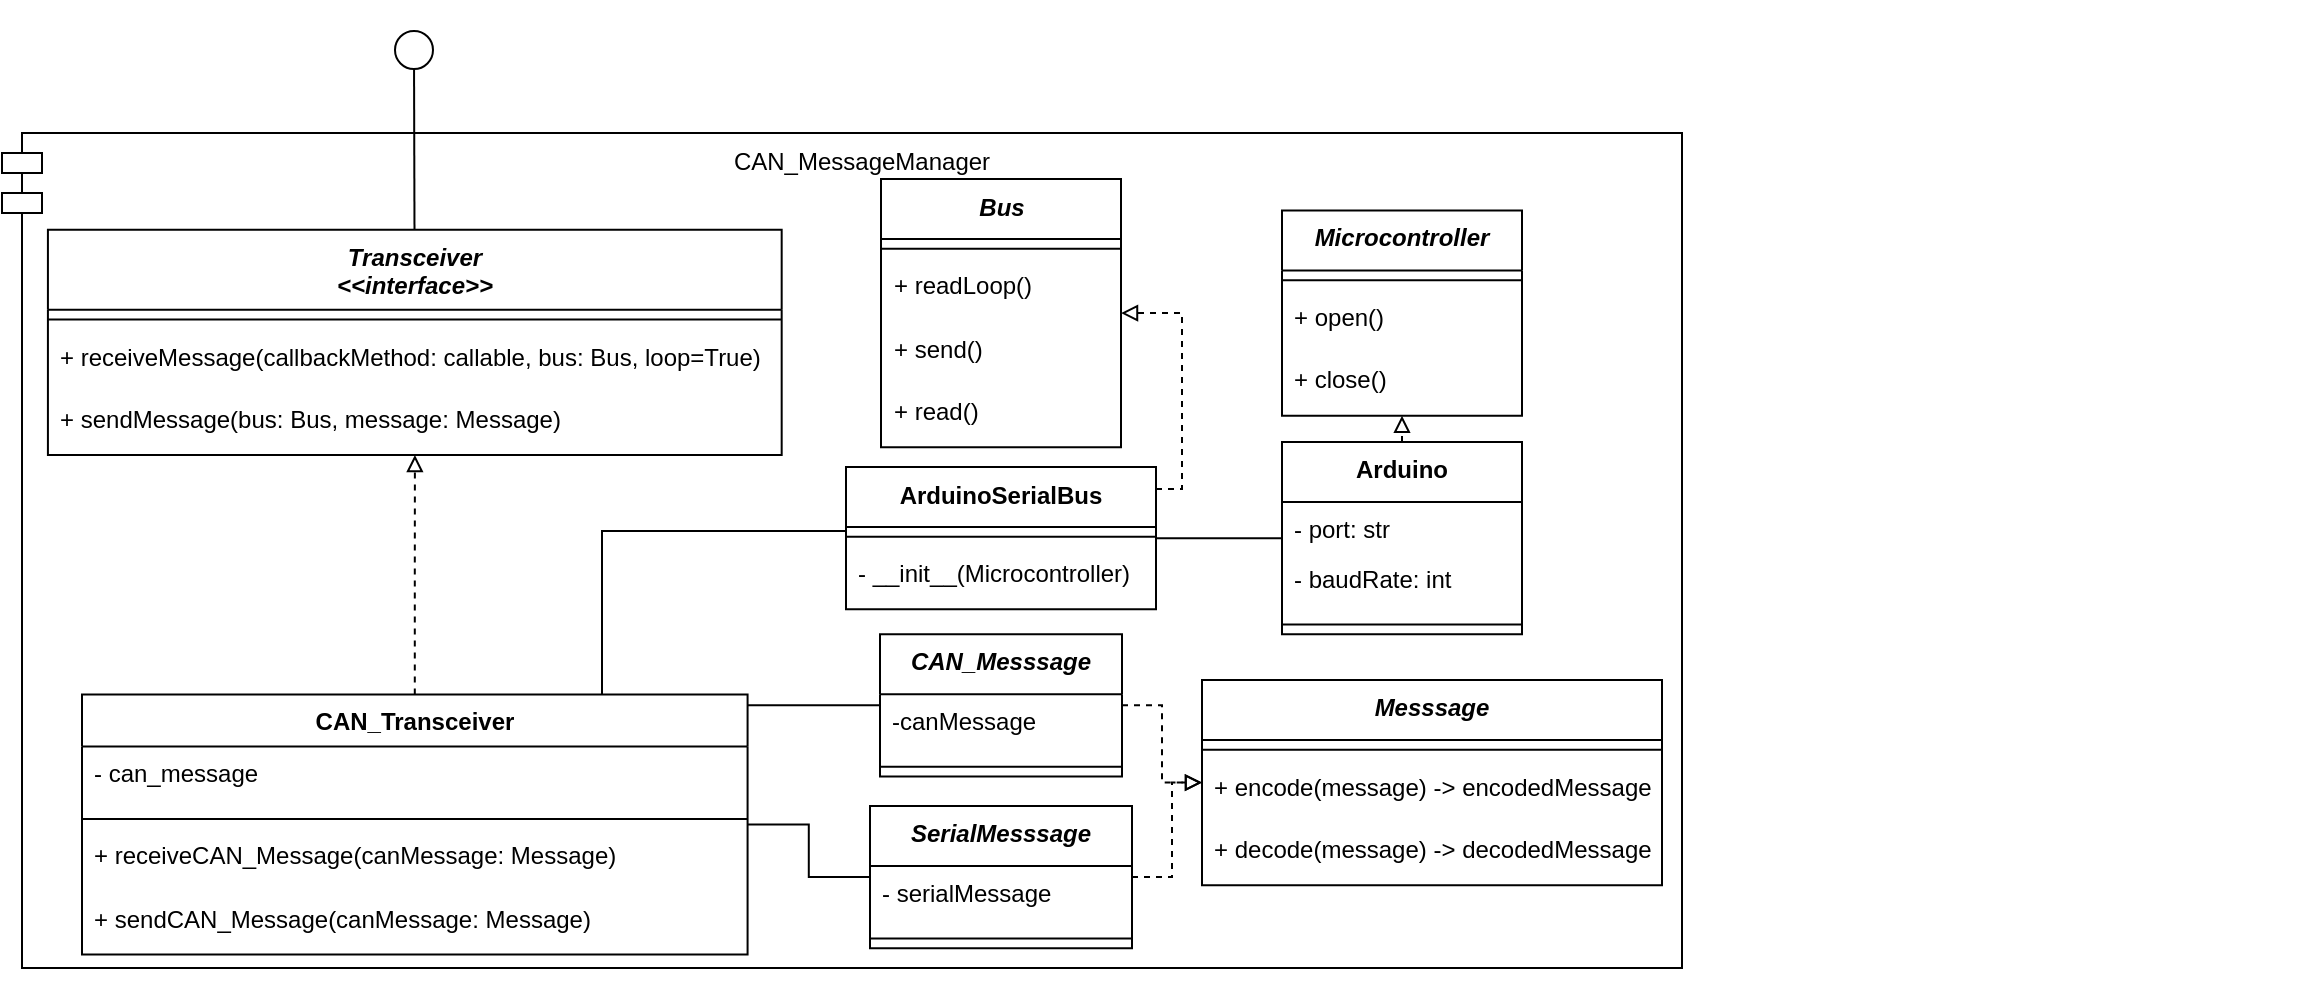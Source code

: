 <mxfile version="20.5.3" type="embed"><diagram name="Seite-1" id="-2VjJTFV00PebQVn-Hf1"><mxGraphModel dx="1227" dy="1118" grid="1" gridSize="10" guides="1" tooltips="1" connect="1" arrows="1" fold="1" page="1" pageScale="1" pageWidth="827" pageHeight="1169" math="0" shadow="0"><root><mxCell id="0"/><mxCell id="1" parent="0"/><mxCell id="32" value="" style="group" parent="1" vertex="1" connectable="0"><mxGeometry x="20" y="95" width="1150" height="490" as="geometry"/></mxCell><mxCell id="2" value="" style="group" parent="32" vertex="1" connectable="0"><mxGeometry x="-10" y="42.343" width="1150" height="441.61" as="geometry"/></mxCell><mxCell id="99" value="" style="group" vertex="1" connectable="0" parent="2"><mxGeometry y="24.2" width="840" height="417.41" as="geometry"/></mxCell><mxCell id="ngzUgmsreJfInocwCasy-2" value="CAN_MessageManager" style="shape=module;align=left;spacingLeft=20;align=center;verticalAlign=top;whiteSpace=wrap;html=1;" parent="99" vertex="1"><mxGeometry width="840" height="417.41" as="geometry"/></mxCell><mxCell id="ngzUgmsreJfInocwCasy-3" value="CAN_Transceiver" style="swimlane;fontStyle=1;align=center;verticalAlign=top;childLayout=stackLayout;horizontal=1;startSize=26;horizontalStack=0;resizeParent=1;resizeParentMax=0;resizeLast=0;collapsible=1;marginBottom=0;whiteSpace=wrap;html=1;" parent="99" vertex="1"><mxGeometry x="40" y="280.689" width="332.79" height="130.049" as="geometry"/></mxCell><mxCell id="ngzUgmsreJfInocwCasy-4" value="- can_message" style="text;strokeColor=none;fillColor=none;align=left;verticalAlign=top;spacingLeft=4;spacingRight=4;overflow=hidden;rotatable=0;points=[[0,0.5],[1,0.5]];portConstraint=eastwest;whiteSpace=wrap;html=1;" parent="ngzUgmsreJfInocwCasy-3" vertex="1"><mxGeometry y="26" width="332.79" height="31.457" as="geometry"/></mxCell><mxCell id="ngzUgmsreJfInocwCasy-5" value="" style="line;strokeWidth=1;fillColor=none;align=left;verticalAlign=middle;spacingTop=-1;spacingLeft=3;spacingRight=3;rotatable=0;labelPosition=right;points=[];portConstraint=eastwest;strokeColor=inherit;" parent="ngzUgmsreJfInocwCasy-3" vertex="1"><mxGeometry y="57.457" width="332.79" height="9.679" as="geometry"/></mxCell><mxCell id="IL8WAM_x9eWzcNovHGls-12" value="+ receiveCAN_Message(canMessage: Message)" style="text;strokeColor=none;fillColor=none;align=left;verticalAlign=top;spacingLeft=4;spacingRight=4;overflow=hidden;rotatable=0;points=[[0,0.5],[1,0.5]];portConstraint=eastwest;whiteSpace=wrap;html=1;" parent="ngzUgmsreJfInocwCasy-3" vertex="1"><mxGeometry y="67.136" width="332.79" height="31.457" as="geometry"/></mxCell><mxCell id="IL8WAM_x9eWzcNovHGls-13" value="+ sendCAN_Message(canMessage: Message)" style="text;strokeColor=none;fillColor=none;align=left;verticalAlign=top;spacingLeft=4;spacingRight=4;overflow=hidden;rotatable=0;points=[[0,0.5],[1,0.5]];portConstraint=eastwest;whiteSpace=wrap;html=1;" parent="ngzUgmsreJfInocwCasy-3" vertex="1"><mxGeometry y="98.593" width="332.79" height="31.457" as="geometry"/></mxCell><mxCell id="IL8WAM_x9eWzcNovHGls-1" value="&lt;i&gt;Transceiver&lt;br&gt;&amp;lt;&amp;lt;interface&amp;gt;&amp;gt;&lt;br&gt;&lt;/i&gt;" style="swimlane;fontStyle=1;align=center;verticalAlign=top;childLayout=stackLayout;horizontal=1;startSize=40;horizontalStack=0;resizeParent=1;resizeParentMax=0;resizeLast=0;collapsible=1;marginBottom=0;whiteSpace=wrap;html=1;" parent="99" vertex="1"><mxGeometry x="22.96" y="48.393" width="366.88" height="112.593" as="geometry"/></mxCell><mxCell id="IL8WAM_x9eWzcNovHGls-3" value="" style="line;strokeWidth=1;fillColor=none;align=left;verticalAlign=middle;spacingTop=-1;spacingLeft=3;spacingRight=3;rotatable=0;labelPosition=right;points=[];portConstraint=eastwest;strokeColor=inherit;" parent="IL8WAM_x9eWzcNovHGls-1" vertex="1"><mxGeometry y="40" width="366.88" height="9.679" as="geometry"/></mxCell><mxCell id="IL8WAM_x9eWzcNovHGls-4" value="+ receiveMessage(callbackMethod: callable, bus: Bus, loop=True)&amp;nbsp;" style="text;strokeColor=none;fillColor=none;align=left;verticalAlign=top;spacingLeft=4;spacingRight=4;overflow=hidden;rotatable=0;points=[[0,0.5],[1,0.5]];portConstraint=eastwest;whiteSpace=wrap;html=1;" parent="IL8WAM_x9eWzcNovHGls-1" vertex="1"><mxGeometry y="49.679" width="366.88" height="31.457" as="geometry"/></mxCell><mxCell id="IL8WAM_x9eWzcNovHGls-5" value="+ sendMessage(bus: Bus, message: Message)" style="text;strokeColor=none;fillColor=none;align=left;verticalAlign=top;spacingLeft=4;spacingRight=4;overflow=hidden;rotatable=0;points=[[0,0.5],[1,0.5]];portConstraint=eastwest;whiteSpace=wrap;html=1;" parent="IL8WAM_x9eWzcNovHGls-1" vertex="1"><mxGeometry y="81.136" width="366.88" height="31.457" as="geometry"/></mxCell><mxCell id="IL8WAM_x9eWzcNovHGls-6" style="edgeStyle=orthogonalEdgeStyle;rounded=0;orthogonalLoop=1;jettySize=auto;html=1;dashed=1;endArrow=block;endFill=0;" parent="99" source="ngzUgmsreJfInocwCasy-3" target="IL8WAM_x9eWzcNovHGls-1" edge="1"><mxGeometry relative="1" as="geometry"/></mxCell><mxCell id="3" value="&lt;i&gt;Bus&lt;/i&gt;&lt;i&gt;&lt;br&gt;&lt;/i&gt;" style="swimlane;fontStyle=1;align=center;verticalAlign=top;childLayout=stackLayout;horizontal=1;startSize=30;horizontalStack=0;resizeParent=1;resizeParentMax=0;resizeLast=0;collapsible=1;marginBottom=0;whiteSpace=wrap;html=1;" parent="99" vertex="1"><mxGeometry x="439.5" y="22.985" width="120" height="134.049" as="geometry"/></mxCell><mxCell id="4" value="" style="line;strokeWidth=1;fillColor=none;align=left;verticalAlign=middle;spacingTop=-1;spacingLeft=3;spacingRight=3;rotatable=0;labelPosition=right;points=[];portConstraint=eastwest;strokeColor=inherit;" parent="3" vertex="1"><mxGeometry y="30" width="120" height="9.679" as="geometry"/></mxCell><mxCell id="7" value="+ readLoop()" style="text;strokeColor=none;fillColor=none;align=left;verticalAlign=top;spacingLeft=4;spacingRight=4;overflow=hidden;rotatable=0;points=[[0,0.5],[1,0.5]];portConstraint=eastwest;whiteSpace=wrap;html=1;" parent="3" vertex="1"><mxGeometry y="39.679" width="120" height="31.457" as="geometry"/></mxCell><mxCell id="8" value="+ send()" style="text;strokeColor=none;fillColor=none;align=left;verticalAlign=top;spacingLeft=4;spacingRight=4;overflow=hidden;rotatable=0;points=[[0,0.5],[1,0.5]];portConstraint=eastwest;whiteSpace=wrap;html=1;" parent="3" vertex="1"><mxGeometry y="71.136" width="120" height="31.457" as="geometry"/></mxCell><mxCell id="95" value="+ read()" style="text;strokeColor=none;fillColor=none;align=left;verticalAlign=top;spacingLeft=4;spacingRight=4;overflow=hidden;rotatable=0;points=[[0,0.5],[1,0.5]];portConstraint=eastwest;whiteSpace=wrap;html=1;" parent="3" vertex="1"><mxGeometry y="102.593" width="120" height="31.457" as="geometry"/></mxCell><mxCell id="28" style="edgeStyle=orthogonalEdgeStyle;rounded=0;orthogonalLoop=1;jettySize=auto;html=1;endArrow=none;endFill=0;" parent="99" source="9" target="ngzUgmsreJfInocwCasy-3" edge="1"><mxGeometry relative="1" as="geometry"/></mxCell><mxCell id="9" value="&lt;i&gt;SerialMesssage&lt;br&gt;&lt;/i&gt;" style="swimlane;fontStyle=1;align=center;verticalAlign=top;childLayout=stackLayout;horizontal=1;startSize=30;horizontalStack=0;resizeParent=1;resizeParentMax=0;resizeLast=0;collapsible=1;marginBottom=0;whiteSpace=wrap;html=1;" parent="99" vertex="1"><mxGeometry x="434" y="336.453" width="131" height="71.136" as="geometry"/></mxCell><mxCell id="34" value="- serialMessage" style="text;strokeColor=none;fillColor=none;align=left;verticalAlign=top;spacingLeft=4;spacingRight=4;overflow=hidden;rotatable=0;points=[[0,0.5],[1,0.5]];portConstraint=eastwest;whiteSpace=wrap;html=1;" parent="9" vertex="1"><mxGeometry y="30" width="131" height="31.457" as="geometry"/></mxCell><mxCell id="10" value="" style="line;strokeWidth=1;fillColor=none;align=left;verticalAlign=middle;spacingTop=-1;spacingLeft=3;spacingRight=3;rotatable=0;labelPosition=right;points=[];portConstraint=eastwest;strokeColor=inherit;" parent="9" vertex="1"><mxGeometry y="61.457" width="131" height="9.679" as="geometry"/></mxCell><mxCell id="15" value="&lt;i&gt;Messsage&lt;br&gt;&lt;/i&gt;" style="swimlane;fontStyle=1;align=center;verticalAlign=top;childLayout=stackLayout;horizontal=1;startSize=30;horizontalStack=0;resizeParent=1;resizeParentMax=0;resizeLast=0;collapsible=1;marginBottom=0;whiteSpace=wrap;html=1;" parent="99" vertex="1"><mxGeometry x="600" y="273.457" width="230" height="102.593" as="geometry"/></mxCell><mxCell id="16" value="" style="line;strokeWidth=1;fillColor=none;align=left;verticalAlign=middle;spacingTop=-1;spacingLeft=3;spacingRight=3;rotatable=0;labelPosition=right;points=[];portConstraint=eastwest;strokeColor=inherit;" parent="15" vertex="1"><mxGeometry y="30" width="230" height="9.679" as="geometry"/></mxCell><mxCell id="17" value="+ encode(message) -&amp;gt; encodedMessage" style="text;strokeColor=none;fillColor=none;align=left;verticalAlign=top;spacingLeft=4;spacingRight=4;overflow=hidden;rotatable=0;points=[[0,0.5],[1,0.5]];portConstraint=eastwest;whiteSpace=wrap;html=1;" parent="15" vertex="1"><mxGeometry y="39.679" width="230" height="31.457" as="geometry"/></mxCell><mxCell id="18" value="+ decode(message) -&amp;gt; decodedMessage" style="text;strokeColor=none;fillColor=none;align=left;verticalAlign=top;spacingLeft=4;spacingRight=4;overflow=hidden;rotatable=0;points=[[0,0.5],[1,0.5]];portConstraint=eastwest;whiteSpace=wrap;html=1;" parent="15" vertex="1"><mxGeometry y="71.136" width="230" height="31.457" as="geometry"/></mxCell><mxCell id="29" style="edgeStyle=orthogonalEdgeStyle;rounded=0;orthogonalLoop=1;jettySize=auto;html=1;endArrow=block;endFill=0;dashed=1;" parent="99" source="9" target="15" edge="1"><mxGeometry relative="1" as="geometry"/></mxCell><mxCell id="98" style="edgeStyle=orthogonalEdgeStyle;rounded=0;orthogonalLoop=1;jettySize=auto;html=1;endArrow=block;endFill=0;dashed=1;" parent="99" source="19" target="3" edge="1"><mxGeometry relative="1" as="geometry"><Array as="points"><mxPoint x="590" y="178"/><mxPoint x="590" y="90"/></Array></mxGeometry></mxCell><mxCell id="19" value="ArduinoSerialBus" style="swimlane;fontStyle=1;align=center;verticalAlign=top;childLayout=stackLayout;horizontal=1;startSize=30;horizontalStack=0;resizeParent=1;resizeParentMax=0;resizeLast=0;collapsible=1;marginBottom=0;whiteSpace=wrap;html=1;" parent="99" vertex="1"><mxGeometry x="422" y="166.964" width="155" height="71.136" as="geometry"/></mxCell><mxCell id="20" value="" style="line;strokeWidth=1;fillColor=none;align=left;verticalAlign=middle;spacingTop=-1;spacingLeft=3;spacingRight=3;rotatable=0;labelPosition=right;points=[];portConstraint=eastwest;strokeColor=inherit;" parent="19" vertex="1"><mxGeometry y="30" width="155" height="9.679" as="geometry"/></mxCell><mxCell id="25" value="- __init__(Microcontroller)" style="text;strokeColor=none;fillColor=none;align=left;verticalAlign=top;spacingLeft=4;spacingRight=4;overflow=hidden;rotatable=0;points=[[0,0.5],[1,0.5]];portConstraint=eastwest;whiteSpace=wrap;html=1;" parent="19" vertex="1"><mxGeometry y="39.679" width="155" height="31.457" as="geometry"/></mxCell><mxCell id="30" style="edgeStyle=orthogonalEdgeStyle;rounded=0;orthogonalLoop=1;jettySize=auto;html=1;endArrow=none;endFill=0;" parent="99" source="ngzUgmsreJfInocwCasy-3" target="19" edge="1"><mxGeometry relative="1" as="geometry"><Array as="points"><mxPoint x="300" y="199.022"/></Array></mxGeometry></mxCell><mxCell id="38" style="edgeStyle=orthogonalEdgeStyle;rounded=0;orthogonalLoop=1;jettySize=auto;html=1;endArrow=block;endFill=0;endSize=6;dashed=1;" parent="99" source="35" target="15" edge="1"><mxGeometry relative="1" as="geometry"/></mxCell><mxCell id="39" style="edgeStyle=orthogonalEdgeStyle;rounded=0;orthogonalLoop=1;jettySize=auto;html=1;endArrow=none;endFill=0;endSize=6;" parent="99" source="35" target="ngzUgmsreJfInocwCasy-3" edge="1"><mxGeometry relative="1" as="geometry"><Array as="points"><mxPoint x="450" y="303.677"/><mxPoint x="450" y="303.677"/></Array></mxGeometry></mxCell><mxCell id="78" value="&lt;i&gt;Microcontroller&lt;/i&gt;&lt;i&gt;&lt;br&gt;&lt;/i&gt;" style="swimlane;fontStyle=1;align=center;verticalAlign=top;childLayout=stackLayout;horizontal=1;startSize=30;horizontalStack=0;resizeParent=1;resizeParentMax=0;resizeLast=0;collapsible=1;marginBottom=0;whiteSpace=wrap;html=1;" parent="99" vertex="1"><mxGeometry x="640" y="38.711" width="120" height="102.593" as="geometry"/></mxCell><mxCell id="79" value="" style="line;strokeWidth=1;fillColor=none;align=left;verticalAlign=middle;spacingTop=-1;spacingLeft=3;spacingRight=3;rotatable=0;labelPosition=right;points=[];portConstraint=eastwest;strokeColor=inherit;" parent="78" vertex="1"><mxGeometry y="30" width="120" height="9.679" as="geometry"/></mxCell><mxCell id="80" value="+ open()" style="text;strokeColor=none;fillColor=none;align=left;verticalAlign=top;spacingLeft=4;spacingRight=4;overflow=hidden;rotatable=0;points=[[0,0.5],[1,0.5]];portConstraint=eastwest;whiteSpace=wrap;html=1;" parent="78" vertex="1"><mxGeometry y="39.679" width="120" height="31.457" as="geometry"/></mxCell><mxCell id="81" value="+ close()" style="text;strokeColor=none;fillColor=none;align=left;verticalAlign=top;spacingLeft=4;spacingRight=4;overflow=hidden;rotatable=0;points=[[0,0.5],[1,0.5]];portConstraint=eastwest;whiteSpace=wrap;html=1;" parent="78" vertex="1"><mxGeometry y="71.136" width="120" height="31.457" as="geometry"/></mxCell><mxCell id="91" style="edgeStyle=orthogonalEdgeStyle;rounded=0;orthogonalLoop=1;jettySize=auto;html=1;dashed=1;endArrow=block;endFill=0;" parent="99" source="86" target="78" edge="1"><mxGeometry relative="1" as="geometry"><Array as="points"><mxPoint x="720" y="120.985"/><mxPoint x="720" y="120.985"/></Array></mxGeometry></mxCell><mxCell id="86" value="Arduino&lt;i&gt;&lt;br&gt;&lt;/i&gt;" style="swimlane;fontStyle=1;align=center;verticalAlign=top;childLayout=stackLayout;horizontal=1;startSize=30;horizontalStack=0;resizeParent=1;resizeParentMax=0;resizeLast=0;collapsible=1;marginBottom=0;whiteSpace=wrap;html=1;" parent="99" vertex="1"><mxGeometry x="640" y="154.505" width="120" height="96.051" as="geometry"/></mxCell><mxCell id="88" value="- port: str" style="text;strokeColor=none;fillColor=none;align=left;verticalAlign=top;spacingLeft=4;spacingRight=4;overflow=hidden;rotatable=0;points=[[0,0.5],[1,0.5]];portConstraint=eastwest;whiteSpace=wrap;html=1;" parent="86" vertex="1"><mxGeometry y="30" width="120" height="24.915" as="geometry"/></mxCell><mxCell id="89" value="- baudRate: int" style="text;strokeColor=none;fillColor=none;align=left;verticalAlign=top;spacingLeft=4;spacingRight=4;overflow=hidden;rotatable=0;points=[[0,0.5],[1,0.5]];portConstraint=eastwest;whiteSpace=wrap;html=1;" parent="86" vertex="1"><mxGeometry y="54.915" width="120" height="31.457" as="geometry"/></mxCell><mxCell id="87" value="" style="line;strokeWidth=1;fillColor=none;align=left;verticalAlign=middle;spacingTop=-1;spacingLeft=3;spacingRight=3;rotatable=0;labelPosition=right;points=[];portConstraint=eastwest;strokeColor=inherit;" parent="86" vertex="1"><mxGeometry y="86.372" width="120" height="9.679" as="geometry"/></mxCell><mxCell id="96" style="edgeStyle=orthogonalEdgeStyle;rounded=0;orthogonalLoop=1;jettySize=auto;html=1;endArrow=none;endFill=0;" parent="99" source="19" target="86" edge="1"><mxGeometry relative="1" as="geometry"><Array as="points"><mxPoint x="650" y="196.602"/><mxPoint x="650" y="196.602"/></Array></mxGeometry></mxCell><mxCell id="35" value="&lt;i&gt;CAN_Messsage&lt;br&gt;&lt;/i&gt;" style="swimlane;fontStyle=1;align=center;verticalAlign=top;childLayout=stackLayout;horizontal=1;startSize=30;horizontalStack=0;resizeParent=1;resizeParentMax=0;resizeLast=0;collapsible=1;marginBottom=0;whiteSpace=wrap;html=1;" parent="99" vertex="1"><mxGeometry x="439" y="250.56" width="121" height="71.136" as="geometry"/></mxCell><mxCell id="36" value="-canMessage" style="text;strokeColor=none;fillColor=none;align=left;verticalAlign=top;spacingLeft=4;spacingRight=4;overflow=hidden;rotatable=0;points=[[0,0.5],[1,0.5]];portConstraint=eastwest;whiteSpace=wrap;html=1;" parent="35" vertex="1"><mxGeometry y="30" width="121" height="31.457" as="geometry"/></mxCell><mxCell id="37" value="" style="line;strokeWidth=1;fillColor=none;align=left;verticalAlign=middle;spacingTop=-1;spacingLeft=3;spacingRight=3;rotatable=0;labelPosition=right;points=[];portConstraint=eastwest;strokeColor=inherit;" parent="35" vertex="1"><mxGeometry y="61.457" width="121" height="9.679" as="geometry"/></mxCell><mxCell id="31" value="" style="html=1;verticalAlign=bottom;labelBackgroundColor=none;endArrow=oval;endFill=0;endSize=19;rounded=0;" parent="32" source="IL8WAM_x9eWzcNovHGls-1" edge="1"><mxGeometry width="160" relative="1" as="geometry"><mxPoint x="229" y="120.988" as="sourcePoint"/><mxPoint x="196" y="25" as="targetPoint"/></mxGeometry></mxCell></root></mxGraphModel></diagram></mxfile>